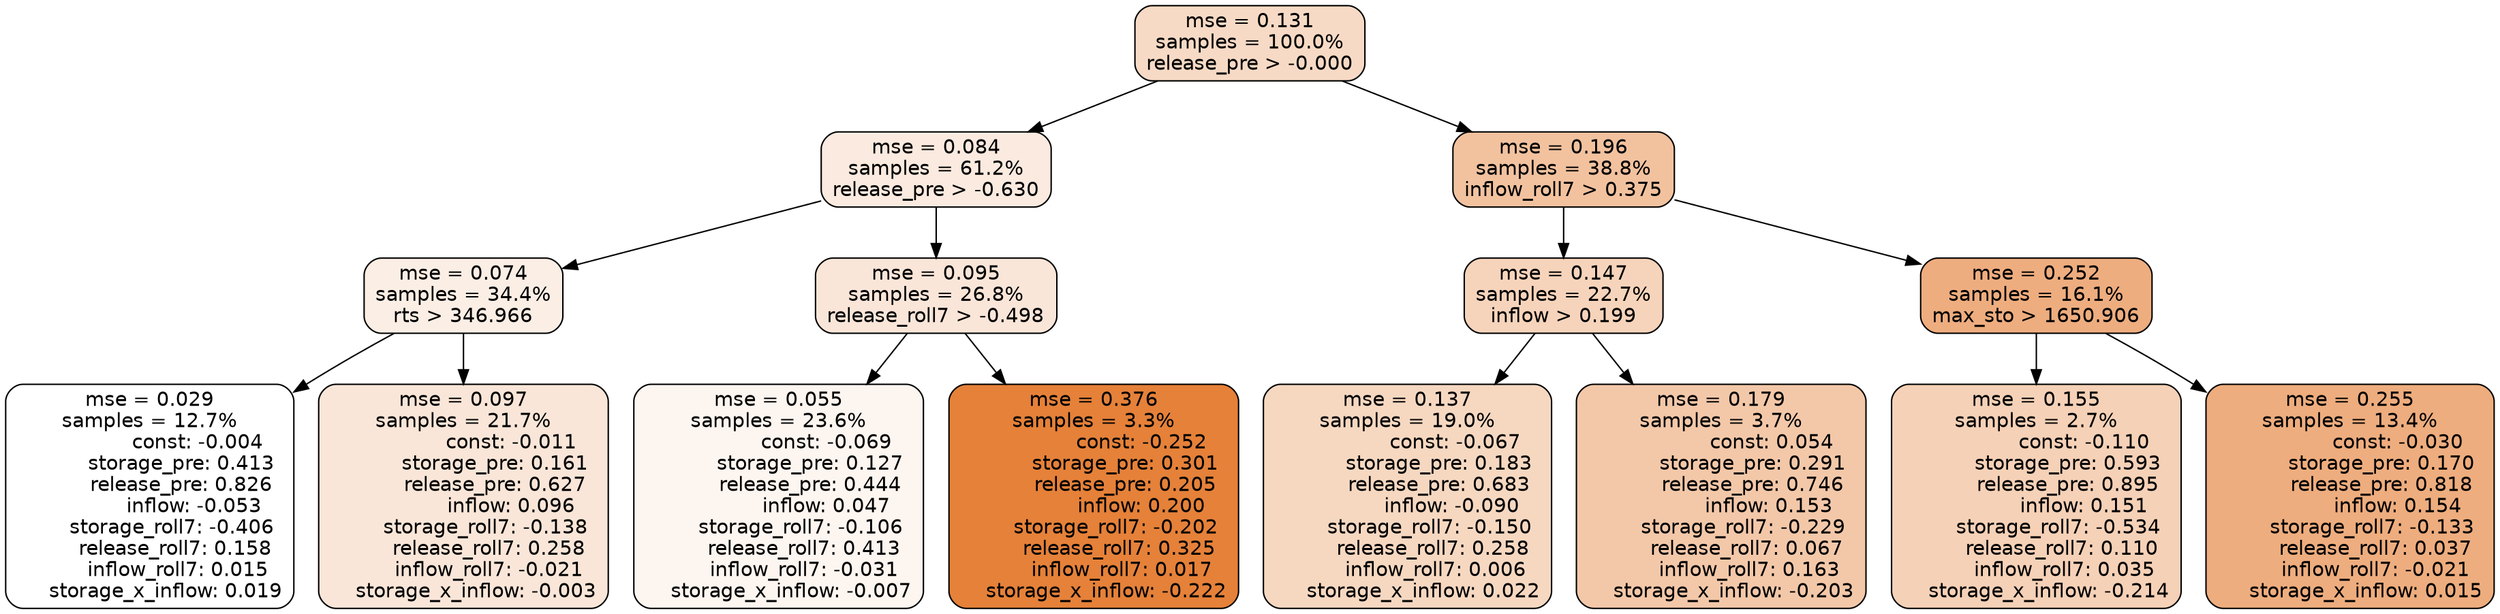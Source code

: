 digraph tree {
node [shape=rectangle, style="filled, rounded", color="black", fontname=helvetica] ;
edge [fontname=helvetica] ;
	"0" [label="mse = 0.131
samples = 100.0%
release_pre > -0.000", fillcolor="#f7dac5"]
	"1" [label="mse = 0.084
samples = 61.2%
release_pre > -0.630", fillcolor="#faeadf"]
	"8" [label="mse = 0.196
samples = 38.8%
inflow_roll7 > 0.375", fillcolor="#f2c29f"]
	"5" [label="mse = 0.074
samples = 34.4%
rts > 346.966", fillcolor="#fbeee5"]
	"2" [label="mse = 0.095
samples = 26.8%
release_roll7 > -0.498", fillcolor="#fae6d9"]
	"9" [label="mse = 0.147
samples = 22.7%
inflow > 0.199", fillcolor="#f6d4bb"]
	"12" [label="mse = 0.252
samples = 16.1%
max_sto > 1650.906", fillcolor="#eead7f"]
	"7" [label="mse = 0.029
samples = 12.7%
               const: -0.004
          storage_pre: 0.413
          release_pre: 0.826
              inflow: -0.053
       storage_roll7: -0.406
        release_roll7: 0.158
         inflow_roll7: 0.015
     storage_x_inflow: 0.019", fillcolor="#ffffff"]
	"6" [label="mse = 0.097
samples = 21.7%
               const: -0.011
          storage_pre: 0.161
          release_pre: 0.627
               inflow: 0.096
       storage_roll7: -0.138
        release_roll7: 0.258
        inflow_roll7: -0.021
    storage_x_inflow: -0.003", fillcolor="#f9e6d8"]
	"3" [label="mse = 0.055
samples = 23.6%
               const: -0.069
          storage_pre: 0.127
          release_pre: 0.444
               inflow: 0.047
       storage_roll7: -0.106
        release_roll7: 0.413
        inflow_roll7: -0.031
    storage_x_inflow: -0.007", fillcolor="#fdf5f0"]
	"4" [label="mse = 0.376
samples = 3.3%
               const: -0.252
          storage_pre: 0.301
          release_pre: 0.205
               inflow: 0.200
       storage_roll7: -0.202
        release_roll7: 0.325
         inflow_roll7: 0.017
    storage_x_inflow: -0.222", fillcolor="#e58139"]
	"10" [label="mse = 0.137
samples = 19.0%
               const: -0.067
          storage_pre: 0.183
          release_pre: 0.683
              inflow: -0.090
       storage_roll7: -0.150
        release_roll7: 0.258
         inflow_roll7: 0.006
     storage_x_inflow: 0.022", fillcolor="#f6d8c1"]
	"11" [label="mse = 0.179
samples = 3.7%
                const: 0.054
          storage_pre: 0.291
          release_pre: 0.746
               inflow: 0.153
       storage_roll7: -0.229
        release_roll7: 0.067
         inflow_roll7: 0.163
    storage_x_inflow: -0.203", fillcolor="#f3c8a9"]
	"14" [label="mse = 0.155
samples = 2.7%
               const: -0.110
          storage_pre: 0.593
          release_pre: 0.895
               inflow: 0.151
       storage_roll7: -0.534
        release_roll7: 0.110
         inflow_roll7: 0.035
    storage_x_inflow: -0.214", fillcolor="#f5d1b7"]
	"13" [label="mse = 0.255
samples = 13.4%
               const: -0.030
          storage_pre: 0.170
          release_pre: 0.818
               inflow: 0.154
       storage_roll7: -0.133
        release_roll7: 0.037
        inflow_roll7: -0.021
     storage_x_inflow: 0.015", fillcolor="#eead7e"]

	"0" -> "1"
	"0" -> "8"
	"1" -> "2"
	"1" -> "5"
	"8" -> "9"
	"8" -> "12"
	"5" -> "6"
	"5" -> "7"
	"2" -> "3"
	"2" -> "4"
	"9" -> "10"
	"9" -> "11"
	"12" -> "13"
	"12" -> "14"
}